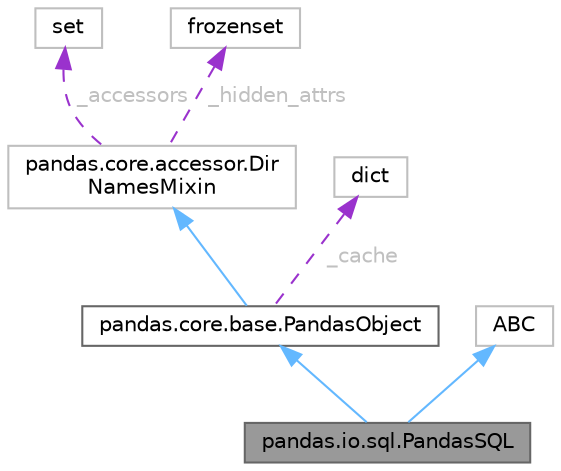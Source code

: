 digraph "pandas.io.sql.PandasSQL"
{
 // LATEX_PDF_SIZE
  bgcolor="transparent";
  edge [fontname=Helvetica,fontsize=10,labelfontname=Helvetica,labelfontsize=10];
  node [fontname=Helvetica,fontsize=10,shape=box,height=0.2,width=0.4];
  Node1 [id="Node000001",label="pandas.io.sql.PandasSQL",height=0.2,width=0.4,color="gray40", fillcolor="grey60", style="filled", fontcolor="black",tooltip=" "];
  Node2 -> Node1 [id="edge7_Node000001_Node000002",dir="back",color="steelblue1",style="solid",tooltip=" "];
  Node2 [id="Node000002",label="pandas.core.base.PandasObject",height=0.2,width=0.4,color="gray40", fillcolor="white", style="filled",URL="$d9/d19/classpandas_1_1core_1_1base_1_1PandasObject.html",tooltip=" "];
  Node3 -> Node2 [id="edge8_Node000002_Node000003",dir="back",color="steelblue1",style="solid",tooltip=" "];
  Node3 [id="Node000003",label="pandas.core.accessor.Dir\lNamesMixin",height=0.2,width=0.4,color="grey75", fillcolor="white", style="filled",URL="$df/dd9/classpandas_1_1core_1_1accessor_1_1DirNamesMixin.html",tooltip=" "];
  Node4 -> Node3 [id="edge9_Node000003_Node000004",dir="back",color="darkorchid3",style="dashed",tooltip=" ",label=" _accessors",fontcolor="grey" ];
  Node4 [id="Node000004",label="set",height=0.2,width=0.4,color="grey75", fillcolor="white", style="filled",tooltip=" "];
  Node5 -> Node3 [id="edge10_Node000003_Node000005",dir="back",color="darkorchid3",style="dashed",tooltip=" ",label=" _hidden_attrs",fontcolor="grey" ];
  Node5 [id="Node000005",label="frozenset",height=0.2,width=0.4,color="grey75", fillcolor="white", style="filled",tooltip=" "];
  Node6 -> Node2 [id="edge11_Node000002_Node000006",dir="back",color="darkorchid3",style="dashed",tooltip=" ",label=" _cache",fontcolor="grey" ];
  Node6 [id="Node000006",label="dict",height=0.2,width=0.4,color="grey75", fillcolor="white", style="filled",tooltip=" "];
  Node7 -> Node1 [id="edge12_Node000001_Node000007",dir="back",color="steelblue1",style="solid",tooltip=" "];
  Node7 [id="Node000007",label="ABC",height=0.2,width=0.4,color="grey75", fillcolor="white", style="filled",URL="$dd/d9b/classABC.html",tooltip=" "];
}

